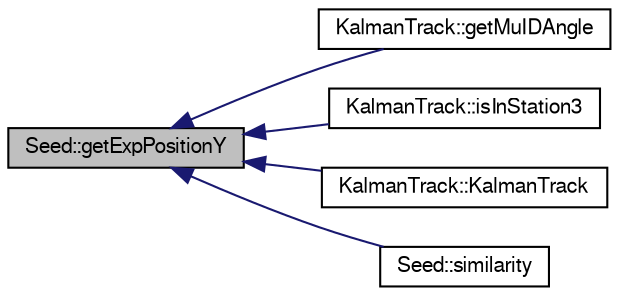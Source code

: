digraph "Seed::getExpPositionY"
{
  bgcolor="transparent";
  edge [fontname="FreeSans",fontsize="10",labelfontname="FreeSans",labelfontsize="10"];
  node [fontname="FreeSans",fontsize="10",shape=record];
  rankdir="LR";
  Node1 [label="Seed::getExpPositionY",height=0.2,width=0.4,color="black", fillcolor="grey75", style="filled" fontcolor="black"];
  Node1 -> Node2 [dir="back",color="midnightblue",fontsize="10",style="solid",fontname="FreeSans"];
  Node2 [label="KalmanTrack::getMuIDAngle",height=0.2,width=0.4,color="black",URL="$d9/dc3/classKalmanTrack.html#a5109b783a2a64bfcf59edd72a728abd5"];
  Node1 -> Node3 [dir="back",color="midnightblue",fontsize="10",style="solid",fontname="FreeSans"];
  Node3 [label="KalmanTrack::isInStation3",height=0.2,width=0.4,color="black",URL="$d9/dc3/classKalmanTrack.html#ac7e41743680505a0c0951c730921f0a9",tooltip="Check if the seed goes to station 3+ or station 3-. "];
  Node1 -> Node4 [dir="back",color="midnightblue",fontsize="10",style="solid",fontname="FreeSans"];
  Node4 [label="KalmanTrack::KalmanTrack",height=0.2,width=0.4,color="black",URL="$d9/dc3/classKalmanTrack.html#a1781fbc1ebabbda4a1fc16fe4ab38ecb"];
  Node1 -> Node5 [dir="back",color="midnightblue",fontsize="10",style="solid",fontname="FreeSans"];
  Node5 [label="Seed::similarity",height=0.2,width=0.4,color="black",URL="$db/d19/classSeed.html#abd6a6b474153e7200e2ccad2b9a8a813"];
}
